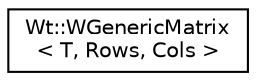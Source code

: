 digraph "Graphical Class Hierarchy"
{
 // LATEX_PDF_SIZE
  edge [fontname="Helvetica",fontsize="10",labelfontname="Helvetica",labelfontsize="10"];
  node [fontname="Helvetica",fontsize="10",shape=record];
  rankdir="LR";
  Node0 [label="Wt::WGenericMatrix\l\< T, Rows, Cols \>",height=0.2,width=0.4,color="black", fillcolor="white", style="filled",URL="$classWt_1_1WGenericMatrix.html",tooltip="A value class that describes a matrix."];
}
